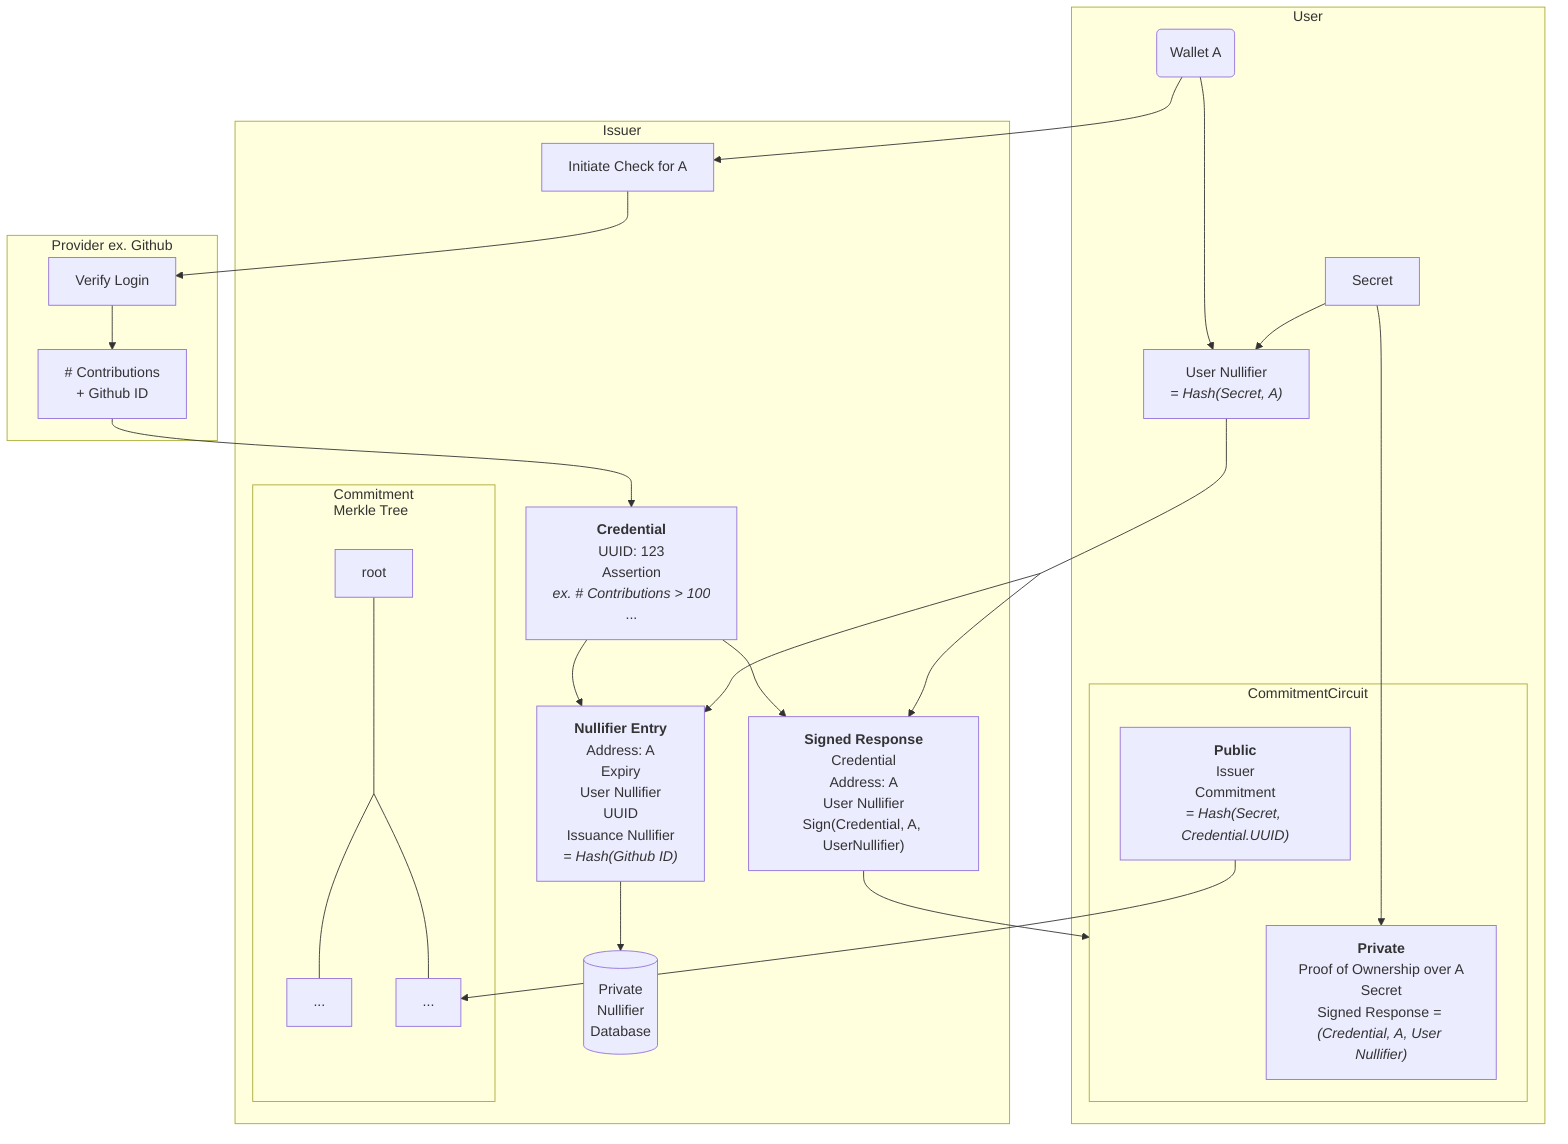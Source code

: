 graph TB
    %%{init: {"flowchart": {"htmlLabels": false}} }%%
    classDef empty width:0px,height:0px;
    A(Wallet A)-->Process[Initiate Check for A]
    Process-->Verify
    Data[# Contributions\n+ Github ID]-->Credential
    SignedResponse["`**Signed Response**
      Credential
      Address: A
      User Nullifier
      Sign(Credential, A, UserNullifier)`"]-->CommitmentCircuit
    subgraph User
      A-->UserNullifier
      Secret-->UserNullifier["`User Nullifier
      *= Hash(Secret, A)*`"]
      Secret-->CommitmentPrivate
      subgraph CommitmentCircuit
        CommitmentPublic["`**Public**
          Issuer
          Commitment
          *= Hash(Secret, Credential.UUID)*`"]
        CommitmentPrivate["`**Private**
          Proof of Ownership over A
          Secret
          Signed Response *= (Credential, A, User Nullifier)*`"]
      end
    end
    subgraph Issuer
      Process
      Credential["`**Credential**
        UUID: 123
        Assertion
        *ex. # Contributions > 100*
        ...`"]
      Credential-->IssuanceNullifier["`**Nullifier Entry**
        Address: A
        Expiry
        User Nullifier
        UUID
        Issuance Nullifier
        *= Hash(Github ID)*`"]
      Credential-->SignedResponse
      IssuanceNullifier-->NullifierDB[(Private\nNullifier\nDatabase)]
      subgraph Commitment\nMerkle Tree
        MerkleRoot[root]---MerkleSplitter[ ]:::empty
        MerkleSplitter---MerkleLeaf1[...]
        MerkleSplitter---MerkleLeaf2[...]
      end
    end
    subgraph Provider ex. Github
      Verify[Verify Login]-->Data
    end
    UserNullifier---UserNullifierSplitter[ ]:::empty
    UserNullifierSplitter-->IssuanceNullifier
    UserNullifierSplitter-->SignedResponse
    CommitmentPublic-->MerkleLeaf2